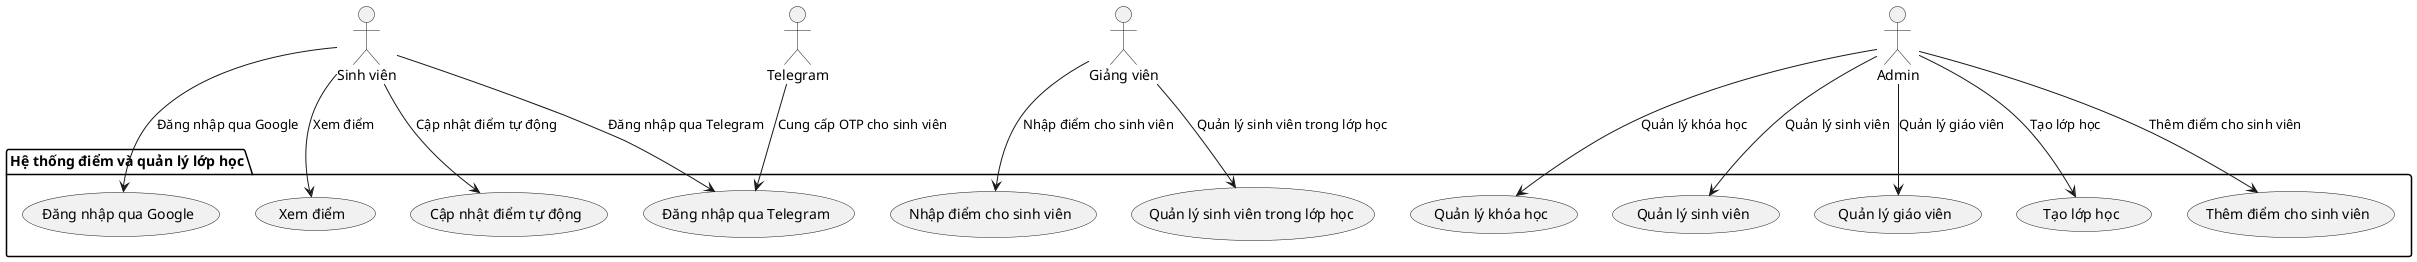 @startuml
actor Student as "Sinh viên"
actor Teacher as "Giảng viên"
actor Admin as "Admin"
actor Telegram as "Telegram"

package "Hệ thống điểm và quản lý lớp học" {
  usecase "Đăng nhập qua Google" as UC1
  usecase "Đăng nhập qua Telegram" as UC2
  usecase "Xem điểm" as UC3
  usecase "Cập nhật điểm tự động" as UC4
  usecase "Nhập điểm cho sinh viên" as UC5
  usecase "Tạo lớp học" as UC6
  usecase "Thêm điểm cho sinh viên" as UC7
  usecase "Quản lý khóa học" as UC8
  usecase "Quản lý sinh viên" as UC9
  usecase "Quản lý giáo viên" as UC10
  usecase "Quản lý sinh viên trong lớp học" as UC11
}

' Quan hệ giữa các tác nhân và use case
Student --> UC1 : "Đăng nhập qua Google"
Student --> UC2 : "Đăng nhập qua Telegram"
Student --> UC3 : "Xem điểm"
Student --> UC4 : "Cập nhật điểm tự động"

Teacher --> UC5 : "Nhập điểm cho sinh viên"
Teacher --> UC11 : "Quản lý sinh viên trong lớp học"

Admin --> UC6 : "Tạo lớp học"
Admin --> UC7 : "Thêm điểm cho sinh viên"
Admin --> UC8 : "Quản lý khóa học"
Admin --> UC9 : "Quản lý sinh viên"
Admin --> UC10 : "Quản lý giáo viên"

Telegram --> UC2 : "Cung cấp OTP cho sinh viên"

@enduml
